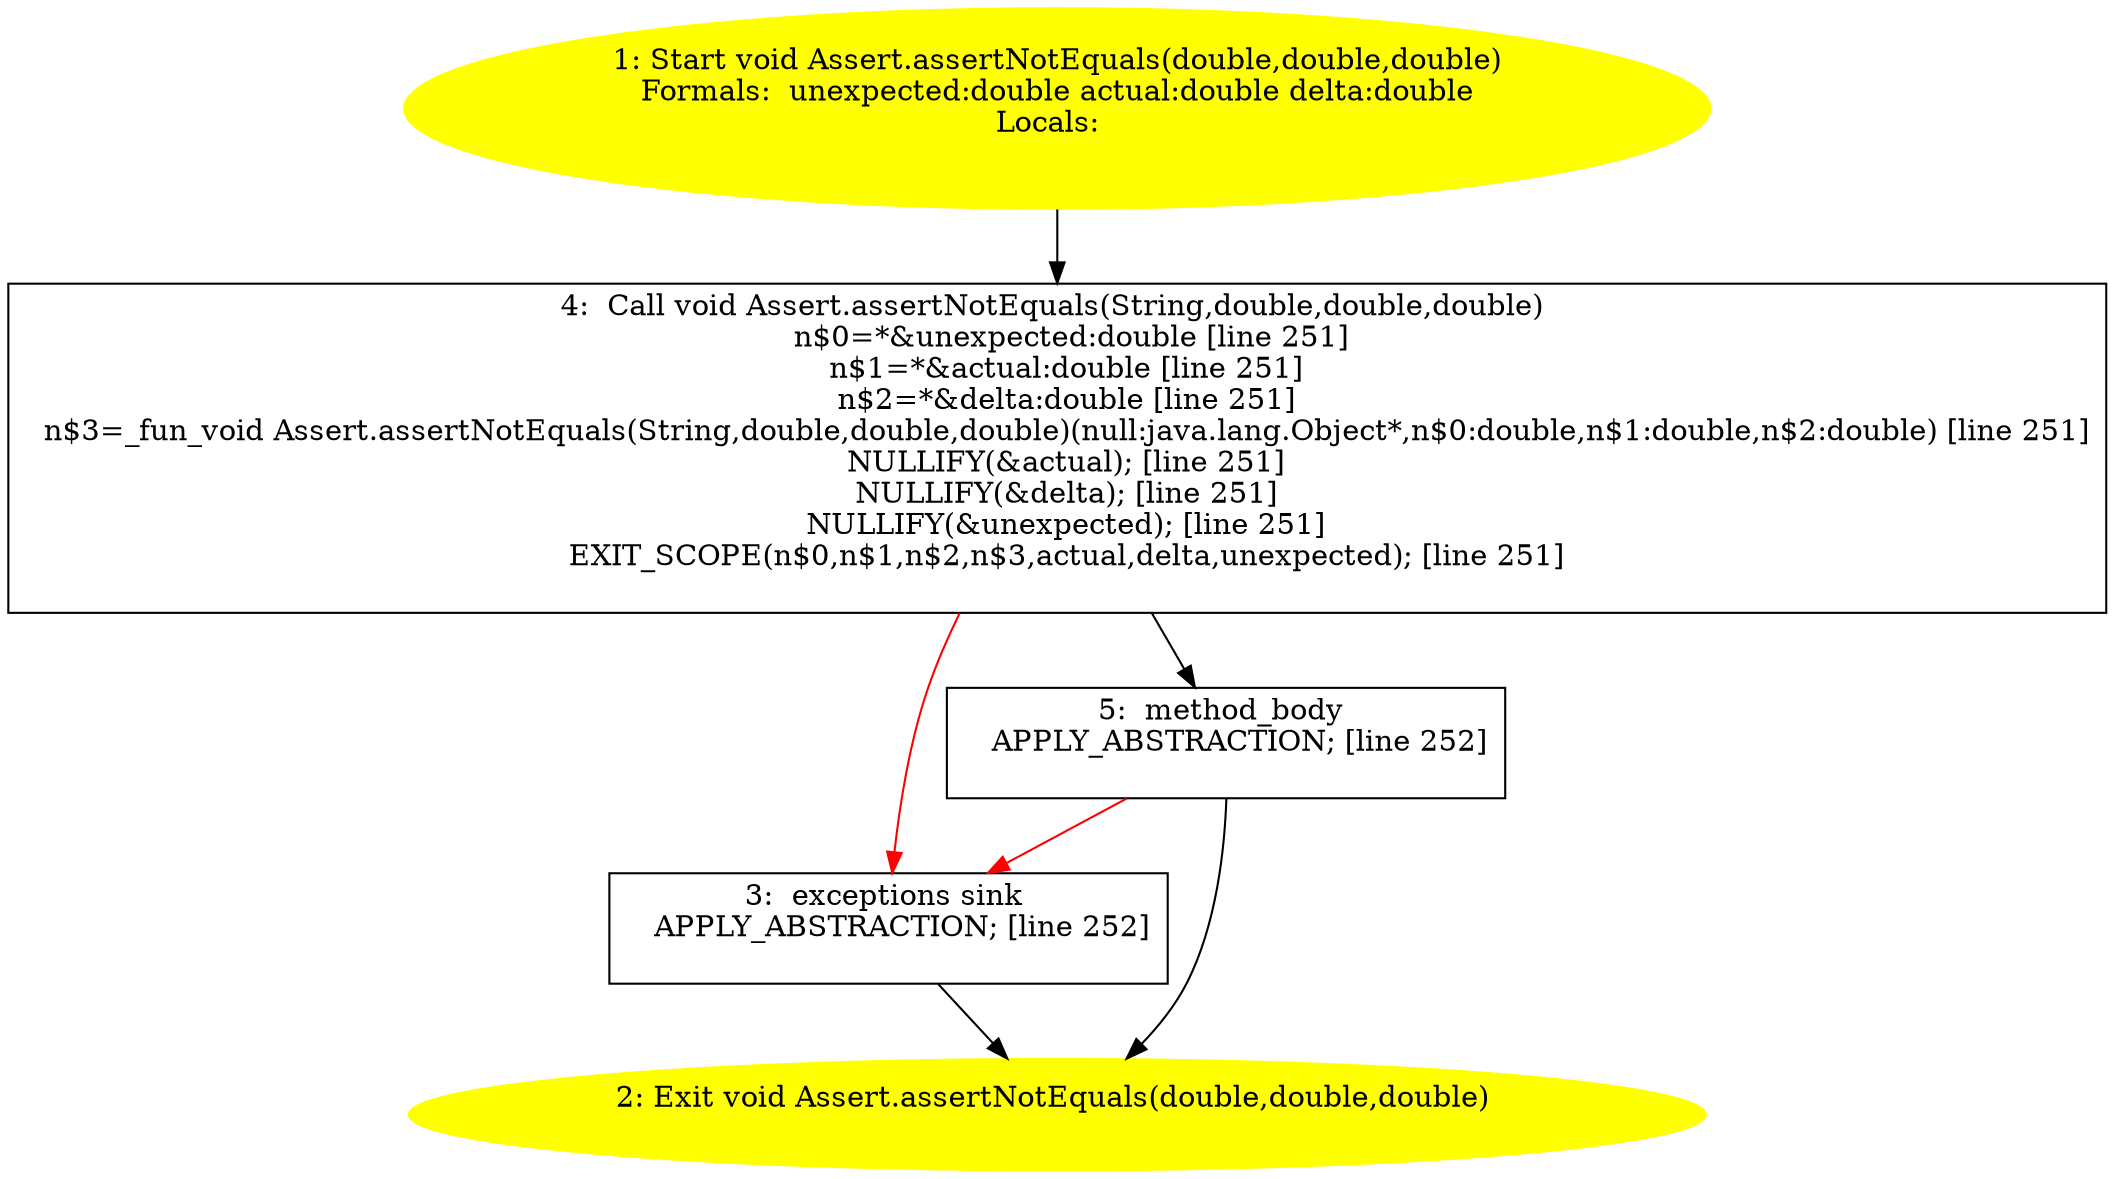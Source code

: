 /* @generated */
digraph cfg {
"org.junit.Assert.assertNotEquals(double,double,double):void.720871f9f6d86467c8a3208ab5635ed5_1" [label="1: Start void Assert.assertNotEquals(double,double,double)\nFormals:  unexpected:double actual:double delta:double\nLocals:  \n  " color=yellow style=filled]
	

	 "org.junit.Assert.assertNotEquals(double,double,double):void.720871f9f6d86467c8a3208ab5635ed5_1" -> "org.junit.Assert.assertNotEquals(double,double,double):void.720871f9f6d86467c8a3208ab5635ed5_4" ;
"org.junit.Assert.assertNotEquals(double,double,double):void.720871f9f6d86467c8a3208ab5635ed5_2" [label="2: Exit void Assert.assertNotEquals(double,double,double) \n  " color=yellow style=filled]
	

"org.junit.Assert.assertNotEquals(double,double,double):void.720871f9f6d86467c8a3208ab5635ed5_3" [label="3:  exceptions sink \n   APPLY_ABSTRACTION; [line 252]\n " shape="box"]
	

	 "org.junit.Assert.assertNotEquals(double,double,double):void.720871f9f6d86467c8a3208ab5635ed5_3" -> "org.junit.Assert.assertNotEquals(double,double,double):void.720871f9f6d86467c8a3208ab5635ed5_2" ;
"org.junit.Assert.assertNotEquals(double,double,double):void.720871f9f6d86467c8a3208ab5635ed5_4" [label="4:  Call void Assert.assertNotEquals(String,double,double,double) \n   n$0=*&unexpected:double [line 251]\n  n$1=*&actual:double [line 251]\n  n$2=*&delta:double [line 251]\n  n$3=_fun_void Assert.assertNotEquals(String,double,double,double)(null:java.lang.Object*,n$0:double,n$1:double,n$2:double) [line 251]\n  NULLIFY(&actual); [line 251]\n  NULLIFY(&delta); [line 251]\n  NULLIFY(&unexpected); [line 251]\n  EXIT_SCOPE(n$0,n$1,n$2,n$3,actual,delta,unexpected); [line 251]\n " shape="box"]
	

	 "org.junit.Assert.assertNotEquals(double,double,double):void.720871f9f6d86467c8a3208ab5635ed5_4" -> "org.junit.Assert.assertNotEquals(double,double,double):void.720871f9f6d86467c8a3208ab5635ed5_5" ;
	 "org.junit.Assert.assertNotEquals(double,double,double):void.720871f9f6d86467c8a3208ab5635ed5_4" -> "org.junit.Assert.assertNotEquals(double,double,double):void.720871f9f6d86467c8a3208ab5635ed5_3" [color="red" ];
"org.junit.Assert.assertNotEquals(double,double,double):void.720871f9f6d86467c8a3208ab5635ed5_5" [label="5:  method_body \n   APPLY_ABSTRACTION; [line 252]\n " shape="box"]
	

	 "org.junit.Assert.assertNotEquals(double,double,double):void.720871f9f6d86467c8a3208ab5635ed5_5" -> "org.junit.Assert.assertNotEquals(double,double,double):void.720871f9f6d86467c8a3208ab5635ed5_2" ;
	 "org.junit.Assert.assertNotEquals(double,double,double):void.720871f9f6d86467c8a3208ab5635ed5_5" -> "org.junit.Assert.assertNotEquals(double,double,double):void.720871f9f6d86467c8a3208ab5635ed5_3" [color="red" ];
}
